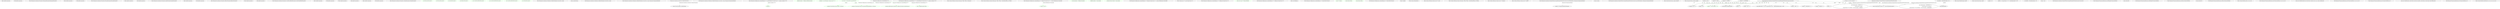 digraph  {
n0 [cluster="lambda expression", label="Entry lambda expression", span="16-16"];
n2 [cluster="lambda expression", label="Exit lambda expression", span="16-16"];
n3 [cluster="Humanizer.Localisation.Formatters.RomanianFormatter.RomanianFormatter()", label="Entry Humanizer.Localisation.Formatters.RomanianFormatter.RomanianFormatter()", span="2-2"];
n4 [cluster="lambda expression", label="Entry lambda expression", span="17-17"];
n6 [cluster="lambda expression", label="Exit lambda expression", span="17-17"];
n7 [cluster="Humanizer.Localisation.Formatters.RussianFormatter.RussianFormatter()", label="Entry Humanizer.Localisation.Formatters.RussianFormatter.RussianFormatter()", span="4-4"];
n8 [cluster="lambda expression", label="Entry lambda expression", span="18-18"];
n10 [cluster="lambda expression", label="Exit lambda expression", span="18-18"];
n11 [cluster="Humanizer.Localisation.Formatters.ArabicFormatter.ArabicFormatter()", label="Entry Humanizer.Localisation.Formatters.ArabicFormatter.ArabicFormatter()", span="2-2"];
n12 [cluster="lambda expression", label="Entry lambda expression", span="19-19"];
n14 [cluster="lambda expression", label="Exit lambda expression", span="19-19"];
n15 [cluster="Humanizer.Localisation.Formatters.HebrewFormatter.HebrewFormatter()", label="Entry Humanizer.Localisation.Formatters.HebrewFormatter.HebrewFormatter()", span="2-2"];
n16 [cluster="lambda expression", label="Entry lambda expression", span="20-20"];
n18 [cluster="lambda expression", label="Exit lambda expression", span="20-20"];
n19 [cluster="Humanizer.Localisation.Formatters.CzechSlovakPolishFormatter.CzechSlovakPolishFormatter()", label="Entry Humanizer.Localisation.Formatters.CzechSlovakPolishFormatter.CzechSlovakPolishFormatter()", span="2-2"];
n20 [cluster="lambda expression", label="Entry lambda expression", span="21-21"];
n22 [cluster="lambda expression", label="Exit lambda expression", span="21-21"];
n23 [cluster="lambda expression", label="Entry lambda expression", span="22-22"];
n25 [cluster="lambda expression", label="Exit lambda expression", span="22-22"];
n26 [cluster="lambda expression", label="Entry lambda expression", span="23-23"];
n28 [cluster="lambda expression", label="Exit lambda expression", span="23-23"];
n29 [cluster="Humanizer.Localisation.Formatters.SerbianFormatter.SerbianFormatter()", label="Entry Humanizer.Localisation.Formatters.SerbianFormatter.SerbianFormatter()", span="2-2"];
d1 [cluster="lambda expression", color=green, community=0, label="new RomanianFormatter()", prediction=0, span="16-16"];
d5 [cluster="lambda expression", color=green, community=0, label="new RussianFormatter()", prediction=1, span="17-17"];
d9 [cluster="lambda expression", color=green, community=0, label="new ArabicFormatter()", prediction=2, span="18-18"];
d13 [cluster="lambda expression", color=green, community=0, label="new HebrewFormatter()", prediction=3, span="19-19"];
d17 [cluster="lambda expression", color=green, community=0, label="new CzechSlovakPolishFormatter()", prediction=4, span="20-20"];
d21 [cluster="lambda expression", color=green, community=0, label="new CzechSlovakPolishFormatter()", prediction=5, span="21-21"];
d24 [cluster="lambda expression", color=green, community=0, label="new CzechSlovakPolishFormatter()", prediction=6, span="22-22"];
d27 [cluster="lambda expression", color=green, community=0, label="new SerbianFormatter()", prediction=7, span="23-23"];
m2_3 [cluster="Humanizer.Localisation.Ordinalizers.DefaultOrdinalizer.Convert(int, string)", file="DefaultOrdinalizer.cs", label="Entry Humanizer.Localisation.Ordinalizers.DefaultOrdinalizer.Convert(int, string)", span="9-9"];
m2_4 [cluster="Humanizer.Localisation.Ordinalizers.DefaultOrdinalizer.Convert(int, string)", file="DefaultOrdinalizer.cs", label="return numberString;", span="11-11"];
m2_5 [cluster="Humanizer.Localisation.Ordinalizers.DefaultOrdinalizer.Convert(int, string)", file="DefaultOrdinalizer.cs", label="Exit Humanizer.Localisation.Ordinalizers.DefaultOrdinalizer.Convert(int, string)", span="9-9"];
m2_0 [cluster="Humanizer.Localisation.Ordinalizers.DefaultOrdinalizer.Convert(int, string, Humanizer.GrammaticalGender)", file="DefaultOrdinalizer.cs", label="Entry Humanizer.Localisation.Ordinalizers.DefaultOrdinalizer.Convert(int, string, Humanizer.GrammaticalGender)", span="4-4"];
m2_1 [cluster="Humanizer.Localisation.Ordinalizers.DefaultOrdinalizer.Convert(int, string, Humanizer.GrammaticalGender)", file="DefaultOrdinalizer.cs", label="return Convert(number, numberString);", span="6-6"];
m2_2 [cluster="Humanizer.Localisation.Ordinalizers.DefaultOrdinalizer.Convert(int, string, Humanizer.GrammaticalGender)", file="DefaultOrdinalizer.cs", label="Exit Humanizer.Localisation.Ordinalizers.DefaultOrdinalizer.Convert(int, string, Humanizer.GrammaticalGender)", span="4-4"];
m2_6 [file="DefaultOrdinalizer.cs", label="Humanizer.Localisation.Ordinalizers.DefaultOrdinalizer", span=""];
m8_0 [cluster="Humanizer.Configuration.LocaliserRegistry<T>.LocaliserRegistry(System.Func<T>, params Localiser<T>[])", file="LocaliserRegistry.cs", label="Entry Humanizer.Configuration.LocaliserRegistry<T>.LocaliserRegistry(System.Func<T>, params Localiser<T>[])", span="16-16"];
m8_1 [cluster="Humanizer.Configuration.LocaliserRegistry<T>.LocaliserRegistry(System.Func<T>, params Localiser<T>[])", color=green, community=0, file="LocaliserRegistry.cs", label="_defaultLocaliser = MakeLazy(defaultLocaliser)", prediction=8, span="18-18"];
m8_2 [cluster="Humanizer.Configuration.LocaliserRegistry<T>.LocaliserRegistry(System.Func<T>, params Localiser<T>[])", color=green, community=0, file="LocaliserRegistry.cs", label="_localisers = new Dictionary<string, Lazy<T>>()", prediction=9, span="19-19"];
m8_3 [cluster="Humanizer.Configuration.LocaliserRegistry<T>.LocaliserRegistry(System.Func<T>, params Localiser<T>[])", color=green, community=1, file="LocaliserRegistry.cs", label=localisers, prediction=10, span="20-20"];
m8_4 [cluster="Humanizer.Configuration.LocaliserRegistry<T>.LocaliserRegistry(System.Func<T>, params Localiser<T>[])", color=green, community=0, file="LocaliserRegistry.cs", label="_localisers.Add(localiser.LocaleCode, MakeLazy(localiser.LocaliserFactory))", prediction=11, span="21-21"];
m8_5 [cluster="Humanizer.Configuration.LocaliserRegistry<T>.LocaliserRegistry(System.Func<T>, params Localiser<T>[])", file="LocaliserRegistry.cs", label="Exit Humanizer.Configuration.LocaliserRegistry<T>.LocaliserRegistry(System.Func<T>, params Localiser<T>[])", span="16-16"];
m8_7 [cluster="System.Collections.Generic.Dictionary<TKey, TValue>.Dictionary()", file="LocaliserRegistry.cs", label="Entry System.Collections.Generic.Dictionary<TKey, TValue>.Dictionary()", span="0-0"];
m8_22 [cluster="System.Collections.Generic.IDictionary<TKey, TValue>.TryGetValue(TKey, out TValue)", file="LocaliserRegistry.cs", label="Entry System.Collections.Generic.IDictionary<TKey, TValue>.TryGetValue(TKey, out TValue)", span="0-0"];
m8_23 [cluster="Humanizer.Configuration.LocaliserRegistry<T>.Register(System.Func<T>, System.Globalization.CultureInfo)", file="LocaliserRegistry.cs", label="Entry Humanizer.Configuration.LocaliserRegistry<T>.Register(System.Func<T>, System.Globalization.CultureInfo)", span="50-50"];
m8_24 [cluster="Humanizer.Configuration.LocaliserRegistry<T>.Register(System.Func<T>, System.Globalization.CultureInfo)", color=green, community=0, file="LocaliserRegistry.cs", label="var lazyLocaliser = MakeLazy(localiser)", prediction=12, span="52-52"];
m8_25 [cluster="Humanizer.Configuration.LocaliserRegistry<T>.Register(System.Func<T>, System.Globalization.CultureInfo)", color=green, community=0, file="LocaliserRegistry.cs", label="culture == null", prediction=13, span="54-54"];
m8_26 [cluster="Humanizer.Configuration.LocaliserRegistry<T>.Register(System.Func<T>, System.Globalization.CultureInfo)", color=green, community=0, file="LocaliserRegistry.cs", label="_defaultLocaliser = lazyLocaliser", prediction=14, span="55-55"];
m8_27 [cluster="Humanizer.Configuration.LocaliserRegistry<T>.Register(System.Func<T>, System.Globalization.CultureInfo)", color=green, community=0, file="LocaliserRegistry.cs", label="_localisers[culture.Name] = lazyLocaliser", prediction=15, span="57-57"];
m8_28 [cluster="Humanizer.Configuration.LocaliserRegistry<T>.Register(System.Func<T>, System.Globalization.CultureInfo)", file="LocaliserRegistry.cs", label="Exit Humanizer.Configuration.LocaliserRegistry<T>.Register(System.Func<T>, System.Globalization.CultureInfo)", span="50-50"];
m8_12 [cluster="System.Lazy<T>.Lazy(System.Func<T>)", file="LocaliserRegistry.cs", label="Entry System.Lazy<T>.Lazy(System.Func<T>)", span="0-0"];
m8_6 [cluster="Humanizer.Configuration.LocaliserRegistry<T>.MakeLazy(System.Func<T>)", file="LocaliserRegistry.cs", label="Entry Humanizer.Configuration.LocaliserRegistry<T>.MakeLazy(System.Func<T>)", span="24-24"];
m8_10 [cluster="Humanizer.Configuration.LocaliserRegistry<T>.MakeLazy(System.Func<T>)", color=green, community=0, file="LocaliserRegistry.cs", label="return new Lazy<T>(factoryMethod);", prediction=16, span="26-26"];
m8_11 [cluster="Humanizer.Configuration.LocaliserRegistry<T>.MakeLazy(System.Func<T>)", file="LocaliserRegistry.cs", label="Exit Humanizer.Configuration.LocaliserRegistry<T>.MakeLazy(System.Func<T>)", span="24-24"];
m8_8 [cluster="Unk.MakeLazy", file="LocaliserRegistry.cs", label="Entry Unk.MakeLazy", span=""];
m8_13 [cluster="Humanizer.Configuration.LocaliserRegistry<T>.ResolveForUiCulture()", file="LocaliserRegistry.cs", label="Entry Humanizer.Configuration.LocaliserRegistry<T>.ResolveForUiCulture()", span="32-32"];
m8_14 [cluster="Humanizer.Configuration.LocaliserRegistry<T>.ResolveForUiCulture()", color=green, community=0, file="LocaliserRegistry.cs", label="var culture = CultureInfo.CurrentUICulture", prediction=11, span="34-34"];
m8_15 [cluster="Humanizer.Configuration.LocaliserRegistry<T>.ResolveForUiCulture()", color=green, community=0, file="LocaliserRegistry.cs", label="Lazy<T> factory", prediction=18, span="36-36"];
m8_16 [cluster="Humanizer.Configuration.LocaliserRegistry<T>.ResolveForUiCulture()", color=green, community=0, file="LocaliserRegistry.cs", label="_localisers.TryGetValue(culture.Name, out factory)", prediction=11, span="38-38"];
m8_18 [cluster="Humanizer.Configuration.LocaliserRegistry<T>.ResolveForUiCulture()", color=green, community=0, file="LocaliserRegistry.cs", label="_localisers.TryGetValue(culture.TwoLetterISOLanguageName, out factory)", prediction=11, span="41-41"];
m8_17 [cluster="Humanizer.Configuration.LocaliserRegistry<T>.ResolveForUiCulture()", color=green, community=0, file="LocaliserRegistry.cs", label="return factory.Value;", prediction=21, span="39-39"];
m8_19 [cluster="Humanizer.Configuration.LocaliserRegistry<T>.ResolveForUiCulture()", color=green, community=0, file="LocaliserRegistry.cs", label="return factory.Value;", prediction=22, span="42-42"];
m8_20 [cluster="Humanizer.Configuration.LocaliserRegistry<T>.ResolveForUiCulture()", color=green, community=0, file="LocaliserRegistry.cs", label="return _defaultLocaliser.Value;", prediction=11, span="44-44"];
m8_21 [cluster="Humanizer.Configuration.LocaliserRegistry<T>.ResolveForUiCulture()", file="LocaliserRegistry.cs", label="Exit Humanizer.Configuration.LocaliserRegistry<T>.ResolveForUiCulture()", span="32-32"];
m8_9 [cluster="Unk.Add", file="LocaliserRegistry.cs", label="Entry Unk.Add", span=""];
m8_29 [file="LocaliserRegistry.cs", label="Humanizer.Configuration.LocaliserRegistry<T>", span=""];
m10_32 [cluster="System.Math.Abs(int)", file="NumberToWordsExtension.cs", label="Entry System.Math.Abs(int)", span="0-0"];
m10_34 [cluster="System.Collections.Generic.List<T>.List()", file="NumberToWordsExtension.cs", label="Entry System.Collections.Generic.List<T>.List()", span="0-0"];
m10_47 [cluster="System.Collections.Generic.Dictionary<TKey, TValue>.TryGetValue(TKey, out TValue)", file="NumberToWordsExtension.cs", label="Entry System.Collections.Generic.Dictionary<TKey, TValue>.TryGetValue(TKey, out TValue)", span="0-0"];
m10_37 [cluster="System.Collections.Generic.List<T>.ToArray()", file="NumberToWordsExtension.cs", label="Entry System.Collections.Generic.List<T>.ToArray()", span="0-0"];
m10_36 [cluster="System.Collections.Generic.List<T>.Add(T)", file="NumberToWordsExtension.cs", label="Entry System.Collections.Generic.List<T>.Add(T)", span="0-0"];
m10_39 [cluster="Humanizer.Localisation.NumberToWords.SpanishNumberToWordsConverter.ConvertToOrdinal(int, Humanizer.GrammaticalGender)", file="NumberToWordsExtension.cs", label="Entry Humanizer.Localisation.NumberToWords.SpanishNumberToWordsConverter.ConvertToOrdinal(int, Humanizer.GrammaticalGender)", span="94-94"];
m10_43 [cluster="Humanizer.Localisation.NumberToWords.SpanishNumberToWordsConverter.ConvertToOrdinal(int, Humanizer.GrammaticalGender)", file="NumberToWordsExtension.cs", label="gender == GrammaticalGender.Feminine", span="99-99"];
m10_45 [cluster="Humanizer.Localisation.NumberToWords.SpanishNumberToWordsConverter.ConvertToOrdinal(int, Humanizer.GrammaticalGender)", file="NumberToWordsExtension.cs", label="return towords;", span="102-102"];
m10_46 [cluster="Humanizer.Localisation.NumberToWords.SpanishNumberToWordsConverter.ConvertToOrdinal(int, Humanizer.GrammaticalGender)", file="NumberToWordsExtension.cs", label="Exit Humanizer.Localisation.NumberToWords.SpanishNumberToWordsConverter.ConvertToOrdinal(int, Humanizer.GrammaticalGender)", span="94-94"];
m10_35 [cluster="string.Format(string, params object[])", file="NumberToWordsExtension.cs", label="Entry string.Format(string, params object[])", span="0-0"];
m10_38 [cluster="string.Join(string, params string[])", file="NumberToWordsExtension.cs", label="Entry string.Join(string, params string[])", span="0-0"];
m10_23 [cluster="Humanizer.Localisation.NumberToWords.SpanishNumberToWordsConverter.Convert(int)", file="NumberToWordsExtension.cs", label="(number % 10) > 0", span="76-76"];
m10_20 [cluster="Humanizer.Localisation.NumberToWords.SpanishNumberToWordsConverter.Convert(int)", file="NumberToWordsExtension.cs", label="parts.Add(UnitsMap[number])", span="73-73"];
m10_21 [cluster="Humanizer.Localisation.NumberToWords.SpanishNumberToWordsConverter.Convert(int)", color=green, community=0, file="NumberToWordsExtension.cs", label="number > 20 && number < 30", prediction=24, span="74-74"];
m10_22 [cluster="Humanizer.Localisation.NumberToWords.SpanishNumberToWordsConverter.Convert(int)", file="NumberToWordsExtension.cs", label="var lastPart = TensMap[number / 10]", span="75-75"];
m10_48 [cluster="string.TrimEnd(params char[])", file="NumberToWordsExtension.cs", label="Entry string.TrimEnd(params char[])", span="0-0"];
m10_33 [cluster="string.Format(string, object)", file="NumberToWordsExtension.cs", label="Entry string.Format(string, object)", span="0-0"];
m10_0 [cluster="Humanizer.Localisation.NumberToWords.SpanishNumberToWordsConverter.Convert(int)", file="NumberToWordsExtension.cs", label="Entry Humanizer.Localisation.NumberToWords.SpanishNumberToWordsConverter.Convert(int)", span="27-27"];
m10_1 [cluster="Humanizer.Localisation.NumberToWords.SpanishNumberToWordsConverter.Convert(int)", file="NumberToWordsExtension.cs", label="number == 0", span="29-29"];
m10_3 [cluster="Humanizer.Localisation.NumberToWords.SpanishNumberToWordsConverter.Convert(int)", file="NumberToWordsExtension.cs", label="number < 0", span="32-32"];
m10_4 [cluster="Humanizer.Localisation.NumberToWords.SpanishNumberToWordsConverter.Convert(int)", file="NumberToWordsExtension.cs", label="return string.Format(''menos {0}'', Convert(Math.Abs(number)));", span="33-33"];
m10_6 [cluster="Humanizer.Localisation.NumberToWords.SpanishNumberToWordsConverter.Convert(int)", file="NumberToWordsExtension.cs", label="(number / 1000000000) > 0", span="37-37"];
m10_7 [cluster="Humanizer.Localisation.NumberToWords.SpanishNumberToWordsConverter.Convert(int)", file="NumberToWordsExtension.cs", label="parts.Add(number / 1000000000 == 1\r\n                    ? string.Format(''mil millones'')\r\n                    : string.Format(''{0} mil millones'', Convert(number / 1000000000)))", span="39-41"];
m10_8 [cluster="Humanizer.Localisation.NumberToWords.SpanishNumberToWordsConverter.Convert(int)", file="NumberToWordsExtension.cs", label="number %= 1000000000", span="43-43"];
m10_9 [cluster="Humanizer.Localisation.NumberToWords.SpanishNumberToWordsConverter.Convert(int)", file="NumberToWordsExtension.cs", label="(number / 1000000) > 0", span="46-46"];
m10_10 [cluster="Humanizer.Localisation.NumberToWords.SpanishNumberToWordsConverter.Convert(int)", file="NumberToWordsExtension.cs", label="parts.Add(number / 1000000 == 1\r\n                    ? string.Format(''millón'')\r\n                    : string.Format(''{0} millones'', Convert(number / 1000000)))", span="48-50"];
m10_11 [cluster="Humanizer.Localisation.NumberToWords.SpanishNumberToWordsConverter.Convert(int)", file="NumberToWordsExtension.cs", label="number %= 1000000", span="52-52"];
m10_12 [cluster="Humanizer.Localisation.NumberToWords.SpanishNumberToWordsConverter.Convert(int)", file="NumberToWordsExtension.cs", label="(number / 1000) > 0", span="55-55"];
m10_14 [cluster="Humanizer.Localisation.NumberToWords.SpanishNumberToWordsConverter.Convert(int)", file="NumberToWordsExtension.cs", label="number %= 1000", span="61-61"];
m10_15 [cluster="Humanizer.Localisation.NumberToWords.SpanishNumberToWordsConverter.Convert(int)", file="NumberToWordsExtension.cs", label="(number / 100) > 0", span="64-64"];
m10_16 [cluster="Humanizer.Localisation.NumberToWords.SpanishNumberToWordsConverter.Convert(int)", file="NumberToWordsExtension.cs", label="parts.Add(number == 100 ? string.Format(''cien'') : HundredsMap[(number / 100)])", span="66-66"];
m10_17 [cluster="Humanizer.Localisation.NumberToWords.SpanishNumberToWordsConverter.Convert(int)", file="NumberToWordsExtension.cs", label="number %= 100", span="67-67"];
m10_18 [cluster="Humanizer.Localisation.NumberToWords.SpanishNumberToWordsConverter.Convert(int)", file="NumberToWordsExtension.cs", label="number > 0", span="70-70"];
m10_19 [cluster="Humanizer.Localisation.NumberToWords.SpanishNumberToWordsConverter.Convert(int)", file="NumberToWordsExtension.cs", label="number < 30", span="72-72"];
m10_24 [cluster="Humanizer.Localisation.NumberToWords.SpanishNumberToWordsConverter.Convert(int)", file="NumberToWordsExtension.cs", label="lastPart += string.Format('' {0}'', UnitsMap[number % 10])", span="77-77"];
m10_26 [cluster="Humanizer.Localisation.NumberToWords.SpanishNumberToWordsConverter.Convert(int)", file="NumberToWordsExtension.cs", label="var lastPart = TensMap[number / 10]", span="83-83"];
m10_2 [cluster="Humanizer.Localisation.NumberToWords.SpanishNumberToWordsConverter.Convert(int)", file="NumberToWordsExtension.cs", label="return ''cero'';", span="30-30"];
m10_5 [cluster="Humanizer.Localisation.NumberToWords.SpanishNumberToWordsConverter.Convert(int)", file="NumberToWordsExtension.cs", label="var parts = new List<string>()", span="35-35"];
m10_25 [cluster="Humanizer.Localisation.NumberToWords.SpanishNumberToWordsConverter.Convert(int)", file="NumberToWordsExtension.cs", label="parts.Add(lastPart)", span="79-79"];
m10_31 [cluster="Humanizer.Localisation.NumberToWords.SpanishNumberToWordsConverter.Convert(int)", file="NumberToWordsExtension.cs", label="Exit Humanizer.Localisation.NumberToWords.SpanishNumberToWordsConverter.Convert(int)", span="27-27"];
m10_49 [file="NumberToWordsExtension.cs", label="Humanizer.Localisation.NumberToWords.SpanishNumberToWordsConverter", span=""];
m12_4 [cluster="Humanizer.PrepositionsExtensions.AtMidnight(System.DateTime)", file="OrdinalizeExtensions.cs", label="Entry Humanizer.PrepositionsExtensions.AtMidnight(System.DateTime)", span="22-22"];
m12_5 [cluster="Humanizer.PrepositionsExtensions.AtMidnight(System.DateTime)", file="OrdinalizeExtensions.cs", label="return date.At(0);", span="24-24"];
m12_6 [cluster="Humanizer.PrepositionsExtensions.AtMidnight(System.DateTime)", file="OrdinalizeExtensions.cs", label="Exit Humanizer.PrepositionsExtensions.AtMidnight(System.DateTime)", span="22-22"];
m12_8 [cluster="Humanizer.PrepositionsExtensions.AtNoon(System.DateTime)", file="OrdinalizeExtensions.cs", label="Entry Humanizer.PrepositionsExtensions.AtNoon(System.DateTime)", span="32-32"];
m12_9 [cluster="Humanizer.PrepositionsExtensions.AtNoon(System.DateTime)", file="OrdinalizeExtensions.cs", label="return date.At(12);", span="34-34"];
m12_10 [cluster="Humanizer.PrepositionsExtensions.AtNoon(System.DateTime)", file="OrdinalizeExtensions.cs", label="Exit Humanizer.PrepositionsExtensions.AtNoon(System.DateTime)", span="32-32"];
m12_7 [cluster="System.DateTime.At(int, int, int, int)", file="OrdinalizeExtensions.cs", label="Entry System.DateTime.At(int, int, int, int)", span="12-12"];
m12_0 [cluster="Humanizer.PrepositionsExtensions.At(System.DateTime, int, int, int, int)", file="OrdinalizeExtensions.cs", label="Entry Humanizer.PrepositionsExtensions.At(System.DateTime, int, int, int, int)", span="12-12"];
m12_1 [cluster="Humanizer.PrepositionsExtensions.At(System.DateTime, int, int, int, int)", file="OrdinalizeExtensions.cs", label="return new DateTime(date.Year, date.Month, date.Day, hour, min, second, millisecond);", span="14-14"];
m12_2 [cluster="Humanizer.PrepositionsExtensions.At(System.DateTime, int, int, int, int)", file="OrdinalizeExtensions.cs", label="Exit Humanizer.PrepositionsExtensions.At(System.DateTime, int, int, int, int)", span="12-12"];
m12_11 [cluster="Humanizer.PrepositionsExtensions.In(System.DateTime, int)", file="OrdinalizeExtensions.cs", label="Entry Humanizer.PrepositionsExtensions.In(System.DateTime, int)", span="43-43"];
m12_12 [cluster="Humanizer.PrepositionsExtensions.In(System.DateTime, int)", file="OrdinalizeExtensions.cs", label="return new DateTime(year, date.Month, date.Day, date.Hour, date.Minute, date.Second, date.Millisecond);", span="45-45"];
m12_13 [cluster="Humanizer.PrepositionsExtensions.In(System.DateTime, int)", file="OrdinalizeExtensions.cs", label="Exit Humanizer.PrepositionsExtensions.In(System.DateTime, int)", span="43-43"];
m12_3 [cluster="System.DateTime.DateTime(int, int, int, int, int, int, int)", file="OrdinalizeExtensions.cs", label="Entry System.DateTime.DateTime(int, int, int, int, int, int, int)", span="0-0"];
m2_6 -> m2_1  [color=darkseagreen4, key=1, label="Humanizer.Localisation.Ordinalizers.DefaultOrdinalizer", style=dashed];
m8_0 -> m8_3  [color=green, key=1, label="params Localiser<T>[]", style=dashed];
m8_23 -> m8_25  [color=green, key=1, label="System.Globalization.CultureInfo", style=dashed];
m8_14 -> m8_16  [color=green, key=1, label=culture, style=dashed];
m8_14 -> m8_18  [color=green, key=1, label=culture, style=dashed];
m8_29 -> m8_4  [color=green, key=1, label="Humanizer.Configuration.LocaliserRegistry<T>", style=dashed];
m8_29 -> m8_16  [color=green, key=1, label="Humanizer.Configuration.LocaliserRegistry<T>", style=dashed];
m8_29 -> m8_18  [color=green, key=1, label="Humanizer.Configuration.LocaliserRegistry<T>", style=dashed];
m8_29 -> m8_20  [color=green, key=1, label="Humanizer.Configuration.LocaliserRegistry<T>", style=dashed];
m10_39 -> m10_43  [color=darkseagreen4, key=1, label="Humanizer.GrammaticalGender", style=dashed];
m10_22 -> m10_25  [color=darkseagreen4, key=1, label=lastPart, style=dashed];
m10_0 -> m10_3  [color=darkseagreen4, key=1, label=int, style=dashed];
m10_0 -> m10_4  [color=darkseagreen4, key=1, label=int, style=dashed];
m10_0 -> m10_6  [color=darkseagreen4, key=1, label=int, style=dashed];
m10_0 -> m10_7  [color=darkseagreen4, key=1, label=int, style=dashed];
m10_0 -> m10_9  [color=darkseagreen4, key=1, label=int, style=dashed];
m10_0 -> m10_10  [color=darkseagreen4, key=1, label=int, style=dashed];
m10_0 -> m10_12  [color=darkseagreen4, key=1, label=int, style=dashed];
m10_0 -> m10_15  [color=darkseagreen4, key=1, label=int, style=dashed];
m10_0 -> m10_16  [color=darkseagreen4, key=1, label=int, style=dashed];
m10_0 -> m10_18  [color=darkseagreen4, key=1, label=int, style=dashed];
m10_0 -> m10_19  [color=darkseagreen4, key=1, label=int, style=dashed];
m10_0 -> m10_20  [color=darkseagreen4, key=1, label=int, style=dashed];
m10_0 -> m10_21  [color=darkseagreen4, key=1, label=int, style=dashed];
m10_0 -> m10_23  [color=darkseagreen4, key=1, label=int, style=dashed];
m10_8 -> m10_10  [color=darkseagreen4, key=1, label=int, style=dashed];
m10_8 -> m10_12  [color=darkseagreen4, key=1, label=int, style=dashed];
m10_8 -> m10_15  [color=darkseagreen4, key=1, label=int, style=dashed];
m10_8 -> m10_16  [color=darkseagreen4, key=1, label=int, style=dashed];
m10_8 -> m10_18  [color=darkseagreen4, key=1, label=int, style=dashed];
m10_8 -> m10_19  [color=darkseagreen4, key=1, label=int, style=dashed];
m10_8 -> m10_20  [color=darkseagreen4, key=1, label=int, style=dashed];
m10_8 -> m10_21  [color=darkseagreen4, key=1, label=int, style=dashed];
m10_8 -> m10_23  [color=darkseagreen4, key=1, label=int, style=dashed];
m10_11 -> m10_15  [color=darkseagreen4, key=1, label=int, style=dashed];
m10_11 -> m10_16  [color=darkseagreen4, key=1, label=int, style=dashed];
m10_11 -> m10_18  [color=darkseagreen4, key=1, label=int, style=dashed];
m10_11 -> m10_19  [color=darkseagreen4, key=1, label=int, style=dashed];
m10_11 -> m10_20  [color=darkseagreen4, key=1, label=int, style=dashed];
m10_11 -> m10_21  [color=darkseagreen4, key=1, label=int, style=dashed];
m10_11 -> m10_23  [color=darkseagreen4, key=1, label=int, style=dashed];
m10_14 -> m10_16  [color=darkseagreen4, key=1, label=int, style=dashed];
m10_14 -> m10_18  [color=darkseagreen4, key=1, label=int, style=dashed];
m10_14 -> m10_19  [color=darkseagreen4, key=1, label=int, style=dashed];
m10_14 -> m10_20  [color=darkseagreen4, key=1, label=int, style=dashed];
m10_14 -> m10_21  [color=darkseagreen4, key=1, label=int, style=dashed];
m10_14 -> m10_23  [color=darkseagreen4, key=1, label=int, style=dashed];
m10_17 -> m10_19  [color=darkseagreen4, key=1, label=int, style=dashed];
m10_17 -> m10_20  [color=darkseagreen4, key=1, label=int, style=dashed];
m10_17 -> m10_21  [color=darkseagreen4, key=1, label=int, style=dashed];
m10_17 -> m10_23  [color=darkseagreen4, key=1, label=int, style=dashed];
m10_5 -> m10_7  [color=darkseagreen4, key=1, label=parts, style=dashed];
m10_5 -> m10_10  [color=darkseagreen4, key=1, label=parts, style=dashed];
m10_5 -> m10_16  [color=darkseagreen4, key=1, label=parts, style=dashed];
m10_5 -> m10_20  [color=darkseagreen4, key=1, label=parts, style=dashed];
m10_5 -> m10_25  [color=darkseagreen4, key=1, label=parts, style=dashed];
m10_49 -> m10_4  [color=darkseagreen4, key=1, label="Humanizer.Localisation.NumberToWords.SpanishNumberToWordsConverter", style=dashed];
m10_49 -> m10_7  [color=darkseagreen4, key=1, label="Humanizer.Localisation.NumberToWords.SpanishNumberToWordsConverter", style=dashed];
m10_49 -> m10_10  [color=darkseagreen4, key=1, label="Humanizer.Localisation.NumberToWords.SpanishNumberToWordsConverter", style=dashed];
}
